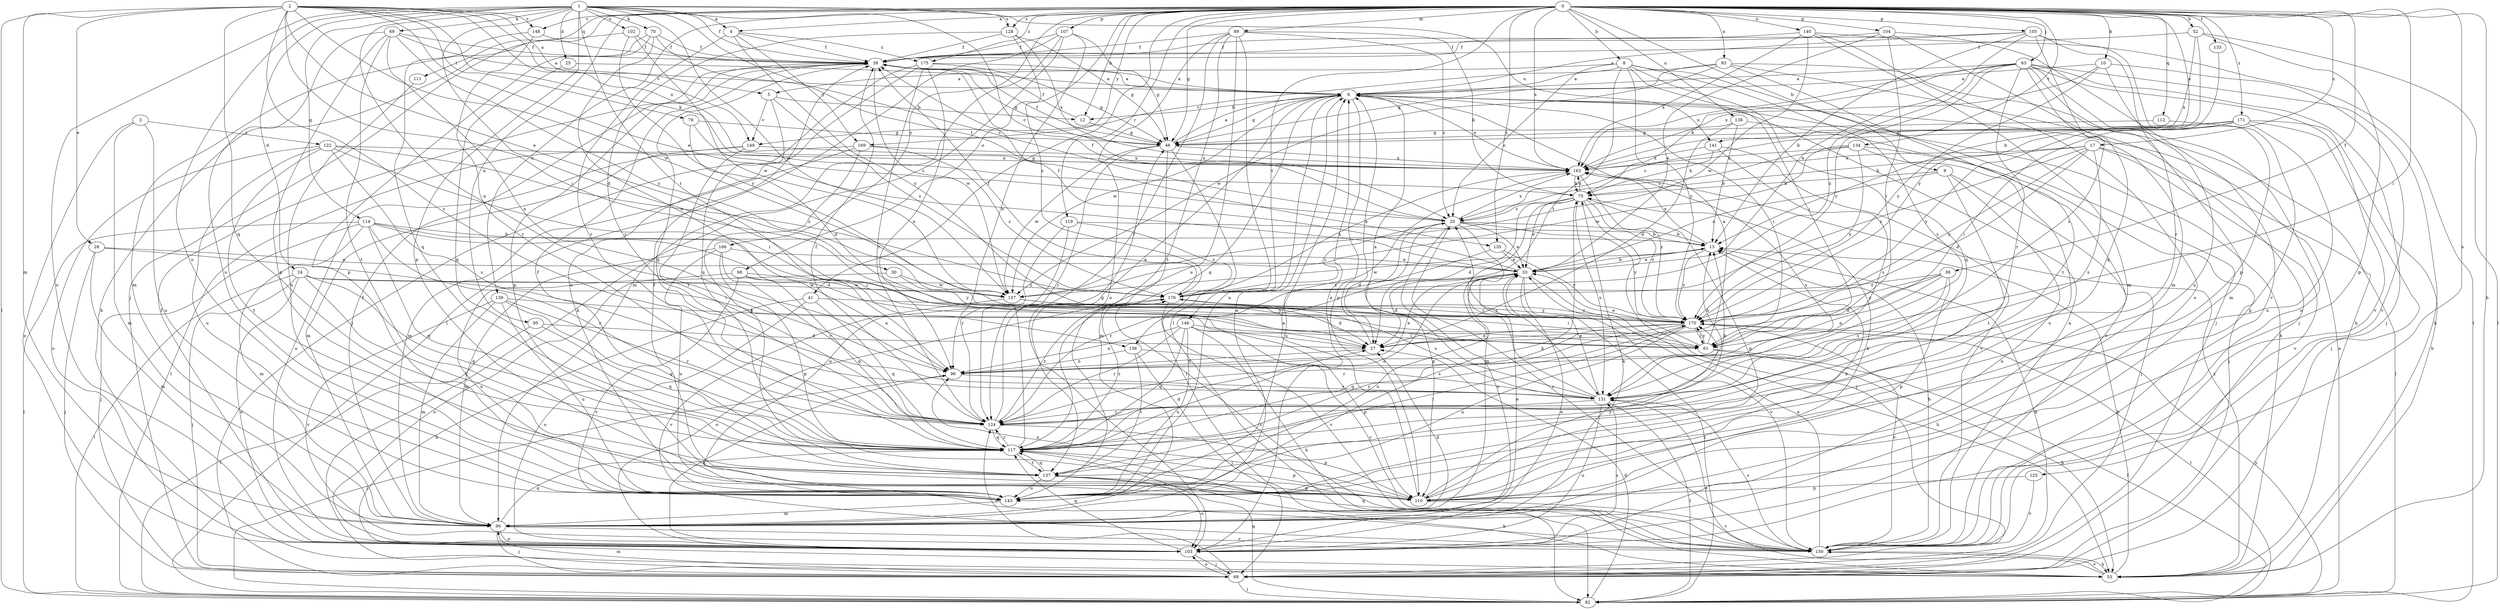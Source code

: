 strict digraph  {
0;
1;
2;
3;
4;
5;
6;
8;
9;
10;
12;
13;
17;
20;
24;
25;
27;
28;
30;
33;
38;
39;
41;
46;
52;
53;
61;
63;
68;
69;
70;
75;
78;
82;
89;
90;
93;
95;
96;
98;
102;
103;
104;
105;
107;
110;
111;
112;
114;
117;
119;
122;
124;
125;
128;
131;
133;
134;
135;
136;
137;
138;
139;
140;
141;
143;
146;
148;
149;
150;
157;
163;
166;
169;
170;
171;
175;
176;
0 -> 4  [label=a];
0 -> 8  [label=b];
0 -> 9  [label=b];
0 -> 10  [label=b];
0 -> 12  [label=b];
0 -> 17  [label=c];
0 -> 38  [label=f];
0 -> 41  [label=g];
0 -> 46  [label=g];
0 -> 52  [label=h];
0 -> 53  [label=h];
0 -> 61  [label=i];
0 -> 63  [label=j];
0 -> 68  [label=j];
0 -> 89  [label=m];
0 -> 93  [label=n];
0 -> 95  [label=n];
0 -> 98  [label=o];
0 -> 104  [label=p];
0 -> 105  [label=p];
0 -> 107  [label=p];
0 -> 111  [label=q];
0 -> 112  [label=q];
0 -> 119  [label=r];
0 -> 125  [label=s];
0 -> 128  [label=s];
0 -> 133  [label=t];
0 -> 134  [label=t];
0 -> 135  [label=t];
0 -> 138  [label=u];
0 -> 139  [label=u];
0 -> 140  [label=u];
0 -> 141  [label=u];
0 -> 146  [label=v];
0 -> 148  [label=v];
0 -> 163  [label=x];
0 -> 166  [label=y];
0 -> 169  [label=y];
0 -> 171  [label=z];
0 -> 175  [label=z];
1 -> 4  [label=a];
1 -> 20  [label=c];
1 -> 24  [label=d];
1 -> 25  [label=d];
1 -> 27  [label=d];
1 -> 39  [label=f];
1 -> 69  [label=k];
1 -> 70  [label=k];
1 -> 96  [label=n];
1 -> 102  [label=o];
1 -> 103  [label=o];
1 -> 110  [label=p];
1 -> 114  [label=q];
1 -> 128  [label=s];
1 -> 135  [label=t];
1 -> 136  [label=t];
1 -> 141  [label=u];
1 -> 143  [label=u];
1 -> 157  [label=w];
2 -> 5  [label=a];
2 -> 28  [label=e];
2 -> 30  [label=e];
2 -> 33  [label=e];
2 -> 61  [label=i];
2 -> 75  [label=k];
2 -> 78  [label=l];
2 -> 82  [label=l];
2 -> 90  [label=m];
2 -> 117  [label=q];
2 -> 131  [label=s];
2 -> 148  [label=v];
2 -> 149  [label=v];
2 -> 157  [label=w];
2 -> 163  [label=x];
3 -> 90  [label=m];
3 -> 103  [label=o];
3 -> 122  [label=r];
3 -> 143  [label=u];
4 -> 39  [label=f];
4 -> 124  [label=r];
4 -> 169  [label=y];
4 -> 170  [label=y];
4 -> 175  [label=z];
5 -> 12  [label=b];
5 -> 117  [label=q];
5 -> 149  [label=v];
5 -> 176  [label=z];
6 -> 12  [label=b];
6 -> 46  [label=g];
6 -> 53  [label=h];
6 -> 61  [label=i];
6 -> 110  [label=p];
6 -> 117  [label=q];
6 -> 143  [label=u];
6 -> 157  [label=w];
6 -> 163  [label=x];
8 -> 5  [label=a];
8 -> 20  [label=c];
8 -> 61  [label=i];
8 -> 68  [label=j];
8 -> 117  [label=q];
8 -> 131  [label=s];
8 -> 136  [label=t];
8 -> 149  [label=v];
8 -> 170  [label=y];
9 -> 33  [label=e];
9 -> 68  [label=j];
9 -> 75  [label=k];
9 -> 103  [label=o];
9 -> 137  [label=t];
10 -> 6  [label=a];
10 -> 143  [label=u];
10 -> 150  [label=v];
10 -> 163  [label=x];
10 -> 170  [label=y];
12 -> 39  [label=f];
12 -> 46  [label=g];
13 -> 33  [label=e];
13 -> 157  [label=w];
13 -> 163  [label=x];
13 -> 170  [label=y];
17 -> 27  [label=d];
17 -> 75  [label=k];
17 -> 82  [label=l];
17 -> 131  [label=s];
17 -> 150  [label=v];
17 -> 163  [label=x];
17 -> 170  [label=y];
17 -> 176  [label=z];
20 -> 13  [label=b];
20 -> 27  [label=d];
20 -> 33  [label=e];
20 -> 39  [label=f];
20 -> 103  [label=o];
20 -> 110  [label=p];
20 -> 131  [label=s];
20 -> 163  [label=x];
20 -> 170  [label=y];
24 -> 68  [label=j];
24 -> 82  [label=l];
24 -> 103  [label=o];
24 -> 117  [label=q];
24 -> 137  [label=t];
24 -> 157  [label=w];
24 -> 176  [label=z];
25 -> 6  [label=a];
25 -> 117  [label=q];
27 -> 6  [label=a];
27 -> 96  [label=n];
28 -> 33  [label=e];
28 -> 61  [label=i];
28 -> 68  [label=j];
28 -> 90  [label=m];
30 -> 143  [label=u];
30 -> 157  [label=w];
30 -> 170  [label=y];
33 -> 13  [label=b];
33 -> 27  [label=d];
33 -> 39  [label=f];
33 -> 53  [label=h];
33 -> 82  [label=l];
33 -> 143  [label=u];
33 -> 150  [label=v];
33 -> 176  [label=z];
38 -> 27  [label=d];
38 -> 96  [label=n];
38 -> 110  [label=p];
38 -> 131  [label=s];
38 -> 170  [label=y];
38 -> 176  [label=z];
39 -> 6  [label=a];
39 -> 46  [label=g];
39 -> 110  [label=p];
39 -> 117  [label=q];
39 -> 157  [label=w];
41 -> 53  [label=h];
41 -> 103  [label=o];
41 -> 117  [label=q];
41 -> 170  [label=y];
46 -> 6  [label=a];
46 -> 39  [label=f];
46 -> 82  [label=l];
46 -> 90  [label=m];
46 -> 124  [label=r];
46 -> 157  [label=w];
46 -> 163  [label=x];
52 -> 13  [label=b];
52 -> 39  [label=f];
52 -> 82  [label=l];
52 -> 110  [label=p];
52 -> 163  [label=x];
53 -> 13  [label=b];
53 -> 131  [label=s];
53 -> 150  [label=v];
53 -> 163  [label=x];
61 -> 6  [label=a];
61 -> 33  [label=e];
61 -> 53  [label=h];
61 -> 82  [label=l];
61 -> 170  [label=y];
63 -> 6  [label=a];
63 -> 53  [label=h];
63 -> 68  [label=j];
63 -> 75  [label=k];
63 -> 90  [label=m];
63 -> 103  [label=o];
63 -> 117  [label=q];
63 -> 124  [label=r];
63 -> 150  [label=v];
63 -> 163  [label=x];
63 -> 170  [label=y];
63 -> 176  [label=z];
68 -> 13  [label=b];
68 -> 82  [label=l];
68 -> 90  [label=m];
68 -> 103  [label=o];
68 -> 124  [label=r];
69 -> 6  [label=a];
69 -> 39  [label=f];
69 -> 96  [label=n];
69 -> 110  [label=p];
69 -> 137  [label=t];
69 -> 143  [label=u];
69 -> 170  [label=y];
70 -> 20  [label=c];
70 -> 39  [label=f];
70 -> 53  [label=h];
70 -> 96  [label=n];
70 -> 110  [label=p];
75 -> 20  [label=c];
75 -> 27  [label=d];
75 -> 33  [label=e];
75 -> 68  [label=j];
75 -> 90  [label=m];
75 -> 110  [label=p];
75 -> 131  [label=s];
75 -> 163  [label=x];
75 -> 170  [label=y];
78 -> 20  [label=c];
78 -> 27  [label=d];
78 -> 46  [label=g];
82 -> 6  [label=a];
82 -> 27  [label=d];
82 -> 117  [label=q];
82 -> 170  [label=y];
89 -> 20  [label=c];
89 -> 39  [label=f];
89 -> 75  [label=k];
89 -> 82  [label=l];
89 -> 103  [label=o];
89 -> 124  [label=r];
89 -> 137  [label=t];
89 -> 143  [label=u];
90 -> 6  [label=a];
90 -> 27  [label=d];
90 -> 33  [label=e];
90 -> 39  [label=f];
90 -> 68  [label=j];
90 -> 75  [label=k];
90 -> 103  [label=o];
90 -> 117  [label=q];
90 -> 150  [label=v];
93 -> 6  [label=a];
93 -> 46  [label=g];
93 -> 53  [label=h];
93 -> 68  [label=j];
93 -> 137  [label=t];
93 -> 157  [label=w];
95 -> 27  [label=d];
95 -> 82  [label=l];
95 -> 117  [label=q];
96 -> 13  [label=b];
96 -> 33  [label=e];
96 -> 82  [label=l];
96 -> 131  [label=s];
98 -> 96  [label=n];
98 -> 103  [label=o];
98 -> 117  [label=q];
98 -> 150  [label=v];
98 -> 157  [label=w];
102 -> 39  [label=f];
102 -> 90  [label=m];
102 -> 157  [label=w];
102 -> 170  [label=y];
103 -> 6  [label=a];
103 -> 33  [label=e];
103 -> 39  [label=f];
103 -> 68  [label=j];
103 -> 96  [label=n];
103 -> 117  [label=q];
103 -> 131  [label=s];
104 -> 33  [label=e];
104 -> 39  [label=f];
104 -> 61  [label=i];
104 -> 90  [label=m];
104 -> 150  [label=v];
105 -> 6  [label=a];
105 -> 13  [label=b];
105 -> 33  [label=e];
105 -> 39  [label=f];
105 -> 110  [label=p];
105 -> 124  [label=r];
105 -> 131  [label=s];
107 -> 39  [label=f];
107 -> 46  [label=g];
107 -> 53  [label=h];
107 -> 82  [label=l];
107 -> 90  [label=m];
107 -> 96  [label=n];
110 -> 6  [label=a];
110 -> 13  [label=b];
110 -> 39  [label=f];
110 -> 75  [label=k];
110 -> 96  [label=n];
110 -> 150  [label=v];
110 -> 170  [label=y];
111 -> 143  [label=u];
112 -> 46  [label=g];
112 -> 110  [label=p];
114 -> 13  [label=b];
114 -> 27  [label=d];
114 -> 61  [label=i];
114 -> 68  [label=j];
114 -> 82  [label=l];
114 -> 90  [label=m];
114 -> 117  [label=q];
114 -> 124  [label=r];
117 -> 27  [label=d];
117 -> 33  [label=e];
117 -> 46  [label=g];
117 -> 110  [label=p];
117 -> 124  [label=r];
117 -> 137  [label=t];
117 -> 170  [label=y];
117 -> 176  [label=z];
119 -> 13  [label=b];
119 -> 124  [label=r];
119 -> 143  [label=u];
119 -> 176  [label=z];
122 -> 61  [label=i];
122 -> 103  [label=o];
122 -> 131  [label=s];
122 -> 137  [label=t];
122 -> 143  [label=u];
122 -> 163  [label=x];
122 -> 176  [label=z];
124 -> 6  [label=a];
124 -> 13  [label=b];
124 -> 39  [label=f];
124 -> 110  [label=p];
124 -> 117  [label=q];
124 -> 176  [label=z];
125 -> 110  [label=p];
125 -> 150  [label=v];
128 -> 39  [label=f];
128 -> 46  [label=g];
128 -> 124  [label=r];
128 -> 163  [label=x];
128 -> 176  [label=z];
131 -> 6  [label=a];
131 -> 20  [label=c];
131 -> 33  [label=e];
131 -> 82  [label=l];
131 -> 103  [label=o];
131 -> 124  [label=r];
133 -> 170  [label=y];
134 -> 20  [label=c];
134 -> 68  [label=j];
134 -> 143  [label=u];
134 -> 157  [label=w];
134 -> 163  [label=x];
134 -> 170  [label=y];
135 -> 33  [label=e];
135 -> 124  [label=r];
135 -> 170  [label=y];
136 -> 68  [label=j];
136 -> 96  [label=n];
136 -> 131  [label=s];
136 -> 137  [label=t];
137 -> 39  [label=f];
137 -> 53  [label=h];
137 -> 103  [label=o];
137 -> 110  [label=p];
137 -> 117  [label=q];
137 -> 143  [label=u];
138 -> 13  [label=b];
138 -> 27  [label=d];
138 -> 46  [label=g];
138 -> 150  [label=v];
139 -> 90  [label=m];
139 -> 117  [label=q];
139 -> 124  [label=r];
139 -> 143  [label=u];
139 -> 150  [label=v];
139 -> 170  [label=y];
140 -> 39  [label=f];
140 -> 82  [label=l];
140 -> 90  [label=m];
140 -> 103  [label=o];
140 -> 157  [label=w];
140 -> 163  [label=x];
141 -> 75  [label=k];
141 -> 131  [label=s];
141 -> 150  [label=v];
141 -> 163  [label=x];
143 -> 75  [label=k];
143 -> 90  [label=m];
146 -> 53  [label=h];
146 -> 61  [label=i];
146 -> 96  [label=n];
146 -> 110  [label=p];
146 -> 117  [label=q];
146 -> 124  [label=r];
146 -> 143  [label=u];
146 -> 150  [label=v];
148 -> 39  [label=f];
148 -> 117  [label=q];
148 -> 124  [label=r];
149 -> 82  [label=l];
149 -> 90  [label=m];
149 -> 124  [label=r];
149 -> 163  [label=x];
150 -> 6  [label=a];
150 -> 13  [label=b];
150 -> 20  [label=c];
150 -> 33  [label=e];
150 -> 53  [label=h];
150 -> 117  [label=q];
150 -> 131  [label=s];
150 -> 176  [label=z];
157 -> 27  [label=d];
157 -> 61  [label=i];
157 -> 150  [label=v];
163 -> 75  [label=k];
163 -> 131  [label=s];
163 -> 143  [label=u];
163 -> 170  [label=y];
166 -> 33  [label=e];
166 -> 90  [label=m];
166 -> 110  [label=p];
166 -> 124  [label=r];
166 -> 143  [label=u];
169 -> 90  [label=m];
169 -> 103  [label=o];
169 -> 137  [label=t];
169 -> 163  [label=x];
169 -> 176  [label=z];
170 -> 27  [label=d];
170 -> 61  [label=i];
170 -> 82  [label=l];
170 -> 117  [label=q];
170 -> 124  [label=r];
170 -> 137  [label=t];
170 -> 143  [label=u];
170 -> 150  [label=v];
170 -> 176  [label=z];
171 -> 20  [label=c];
171 -> 46  [label=g];
171 -> 53  [label=h];
171 -> 61  [label=i];
171 -> 68  [label=j];
171 -> 143  [label=u];
171 -> 170  [label=y];
175 -> 6  [label=a];
175 -> 46  [label=g];
175 -> 68  [label=j];
175 -> 96  [label=n];
175 -> 124  [label=r];
175 -> 143  [label=u];
176 -> 20  [label=c];
176 -> 39  [label=f];
176 -> 103  [label=o];
176 -> 131  [label=s];
176 -> 150  [label=v];
176 -> 163  [label=x];
176 -> 170  [label=y];
}

